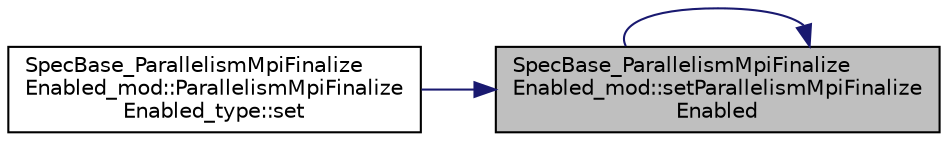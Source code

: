 digraph "SpecBase_ParallelismMpiFinalizeEnabled_mod::setParallelismMpiFinalizeEnabled"
{
 // LATEX_PDF_SIZE
  edge [fontname="Helvetica",fontsize="10",labelfontname="Helvetica",labelfontsize="10"];
  node [fontname="Helvetica",fontsize="10",shape=record];
  rankdir="RL";
  Node1 [label="SpecBase_ParallelismMpiFinalize\lEnabled_mod::setParallelismMpiFinalize\lEnabled",height=0.2,width=0.4,color="black", fillcolor="grey75", style="filled", fontcolor="black",tooltip=" "];
  Node1 -> Node2 [dir="back",color="midnightblue",fontsize="10",style="solid",fontname="Helvetica"];
  Node2 [label="SpecBase_ParallelismMpiFinalize\lEnabled_mod::ParallelismMpiFinalize\lEnabled_type::set",height=0.2,width=0.4,color="black", fillcolor="white", style="filled",URL="$structSpecBase__ParallelismMpiFinalizeEnabled__mod_1_1ParallelismMpiFinalizeEnabled__type.html#a55670aca9db2f69b83fe1b83de4107b1",tooltip=" "];
  Node1 -> Node1 [dir="back",color="midnightblue",fontsize="10",style="solid",fontname="Helvetica"];
}
